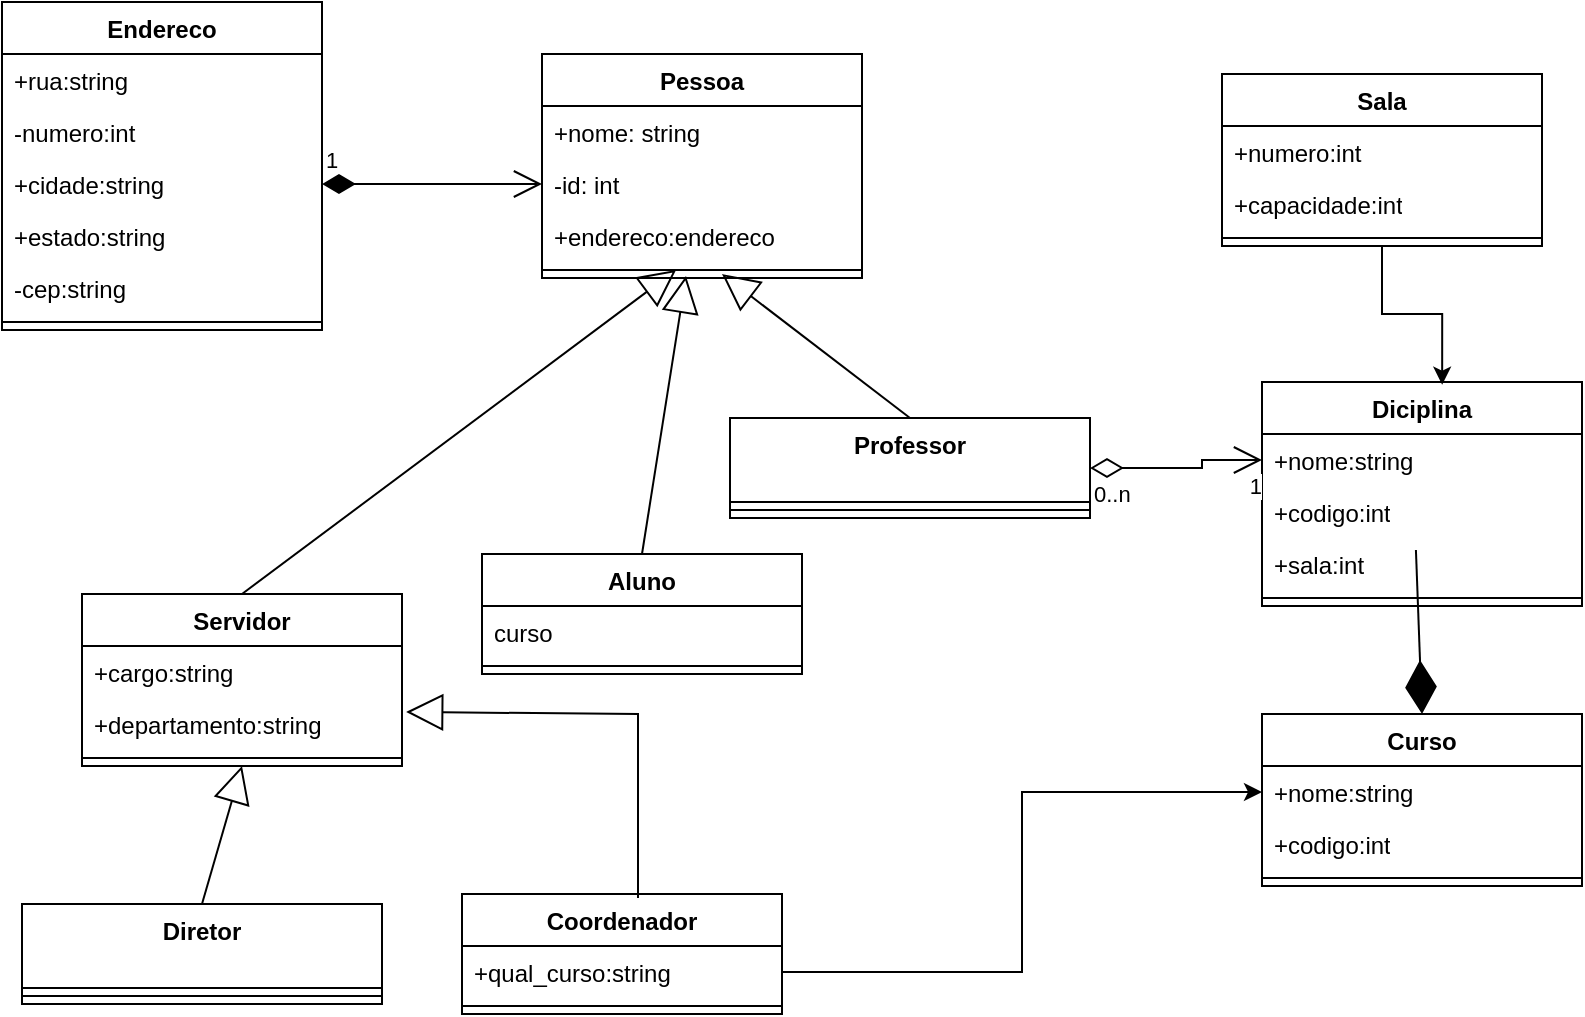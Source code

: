 <mxfile version="24.3.0" type="google">
  <diagram name="Página-1" id="jddgqIQjGdllORYwXeVp">
    <mxGraphModel dx="1781" dy="600" grid="1" gridSize="10" guides="1" tooltips="1" connect="1" arrows="1" fold="1" page="1" pageScale="1" pageWidth="827" pageHeight="1169" math="0" shadow="0">
      <root>
        <mxCell id="0" />
        <mxCell id="1" parent="0" />
        <mxCell id="Rh2QgrxEPTwvA0ktxh3N-1" value="Pessoa" style="swimlane;fontStyle=1;align=center;verticalAlign=top;childLayout=stackLayout;horizontal=1;startSize=26;horizontalStack=0;resizeParent=1;resizeParentMax=0;resizeLast=0;collapsible=1;marginBottom=0;whiteSpace=wrap;html=1;" parent="1" vertex="1">
          <mxGeometry x="230" y="250" width="160" height="112" as="geometry" />
        </mxCell>
        <mxCell id="Rh2QgrxEPTwvA0ktxh3N-2" value="+nome: string" style="text;strokeColor=none;fillColor=none;align=left;verticalAlign=top;spacingLeft=4;spacingRight=4;overflow=hidden;rotatable=0;points=[[0,0.5],[1,0.5]];portConstraint=eastwest;whiteSpace=wrap;html=1;" parent="Rh2QgrxEPTwvA0ktxh3N-1" vertex="1">
          <mxGeometry y="26" width="160" height="26" as="geometry" />
        </mxCell>
        <mxCell id="pG5uc4KAxIted6nF07KH-1" value="-id: int" style="text;strokeColor=none;fillColor=none;align=left;verticalAlign=top;spacingLeft=4;spacingRight=4;overflow=hidden;rotatable=0;points=[[0,0.5],[1,0.5]];portConstraint=eastwest;whiteSpace=wrap;html=1;" parent="Rh2QgrxEPTwvA0ktxh3N-1" vertex="1">
          <mxGeometry y="52" width="160" height="26" as="geometry" />
        </mxCell>
        <mxCell id="pG5uc4KAxIted6nF07KH-2" value="+endereco:endereco" style="text;strokeColor=none;fillColor=none;align=left;verticalAlign=top;spacingLeft=4;spacingRight=4;overflow=hidden;rotatable=0;points=[[0,0.5],[1,0.5]];portConstraint=eastwest;whiteSpace=wrap;html=1;" parent="Rh2QgrxEPTwvA0ktxh3N-1" vertex="1">
          <mxGeometry y="78" width="160" height="26" as="geometry" />
        </mxCell>
        <mxCell id="Rh2QgrxEPTwvA0ktxh3N-3" value="" style="line;strokeWidth=1;fillColor=none;align=left;verticalAlign=middle;spacingTop=-1;spacingLeft=3;spacingRight=3;rotatable=0;labelPosition=right;points=[];portConstraint=eastwest;strokeColor=inherit;" parent="Rh2QgrxEPTwvA0ktxh3N-1" vertex="1">
          <mxGeometry y="104" width="160" height="8" as="geometry" />
        </mxCell>
        <mxCell id="pG5uc4KAxIted6nF07KH-3" value="Endereco" style="swimlane;fontStyle=1;align=center;verticalAlign=top;childLayout=stackLayout;horizontal=1;startSize=26;horizontalStack=0;resizeParent=1;resizeParentMax=0;resizeLast=0;collapsible=1;marginBottom=0;whiteSpace=wrap;html=1;" parent="1" vertex="1">
          <mxGeometry x="-40" y="224" width="160" height="164" as="geometry" />
        </mxCell>
        <mxCell id="pG5uc4KAxIted6nF07KH-4" value="+rua:string" style="text;strokeColor=none;fillColor=none;align=left;verticalAlign=top;spacingLeft=4;spacingRight=4;overflow=hidden;rotatable=0;points=[[0,0.5],[1,0.5]];portConstraint=eastwest;whiteSpace=wrap;html=1;" parent="pG5uc4KAxIted6nF07KH-3" vertex="1">
          <mxGeometry y="26" width="160" height="26" as="geometry" />
        </mxCell>
        <mxCell id="pG5uc4KAxIted6nF07KH-7" value="-numero:int" style="text;strokeColor=none;fillColor=none;align=left;verticalAlign=top;spacingLeft=4;spacingRight=4;overflow=hidden;rotatable=0;points=[[0,0.5],[1,0.5]];portConstraint=eastwest;whiteSpace=wrap;html=1;" parent="pG5uc4KAxIted6nF07KH-3" vertex="1">
          <mxGeometry y="52" width="160" height="26" as="geometry" />
        </mxCell>
        <mxCell id="pG5uc4KAxIted6nF07KH-8" value="+cidade:string" style="text;strokeColor=none;fillColor=none;align=left;verticalAlign=top;spacingLeft=4;spacingRight=4;overflow=hidden;rotatable=0;points=[[0,0.5],[1,0.5]];portConstraint=eastwest;whiteSpace=wrap;html=1;" parent="pG5uc4KAxIted6nF07KH-3" vertex="1">
          <mxGeometry y="78" width="160" height="26" as="geometry" />
        </mxCell>
        <mxCell id="pG5uc4KAxIted6nF07KH-10" value="+estado:string" style="text;strokeColor=none;fillColor=none;align=left;verticalAlign=top;spacingLeft=4;spacingRight=4;overflow=hidden;rotatable=0;points=[[0,0.5],[1,0.5]];portConstraint=eastwest;whiteSpace=wrap;html=1;" parent="pG5uc4KAxIted6nF07KH-3" vertex="1">
          <mxGeometry y="104" width="160" height="26" as="geometry" />
        </mxCell>
        <mxCell id="pG5uc4KAxIted6nF07KH-11" value="-cep:string" style="text;strokeColor=none;fillColor=none;align=left;verticalAlign=top;spacingLeft=4;spacingRight=4;overflow=hidden;rotatable=0;points=[[0,0.5],[1,0.5]];portConstraint=eastwest;whiteSpace=wrap;html=1;" parent="pG5uc4KAxIted6nF07KH-3" vertex="1">
          <mxGeometry y="130" width="160" height="26" as="geometry" />
        </mxCell>
        <mxCell id="pG5uc4KAxIted6nF07KH-5" value="" style="line;strokeWidth=1;fillColor=none;align=left;verticalAlign=middle;spacingTop=-1;spacingLeft=3;spacingRight=3;rotatable=0;labelPosition=right;points=[];portConstraint=eastwest;strokeColor=inherit;" parent="pG5uc4KAxIted6nF07KH-3" vertex="1">
          <mxGeometry y="156" width="160" height="8" as="geometry" />
        </mxCell>
        <mxCell id="pG5uc4KAxIted6nF07KH-12" value="Curso" style="swimlane;fontStyle=1;align=center;verticalAlign=top;childLayout=stackLayout;horizontal=1;startSize=26;horizontalStack=0;resizeParent=1;resizeParentMax=0;resizeLast=0;collapsible=1;marginBottom=0;whiteSpace=wrap;html=1;" parent="1" vertex="1">
          <mxGeometry x="590" y="580" width="160" height="86" as="geometry" />
        </mxCell>
        <mxCell id="pG5uc4KAxIted6nF07KH-13" value="+nome:string" style="text;strokeColor=none;fillColor=none;align=left;verticalAlign=top;spacingLeft=4;spacingRight=4;overflow=hidden;rotatable=0;points=[[0,0.5],[1,0.5]];portConstraint=eastwest;whiteSpace=wrap;html=1;" parent="pG5uc4KAxIted6nF07KH-12" vertex="1">
          <mxGeometry y="26" width="160" height="26" as="geometry" />
        </mxCell>
        <mxCell id="pG5uc4KAxIted6nF07KH-16" value="+codigo:int" style="text;strokeColor=none;fillColor=none;align=left;verticalAlign=top;spacingLeft=4;spacingRight=4;overflow=hidden;rotatable=0;points=[[0,0.5],[1,0.5]];portConstraint=eastwest;whiteSpace=wrap;html=1;" parent="pG5uc4KAxIted6nF07KH-12" vertex="1">
          <mxGeometry y="52" width="160" height="26" as="geometry" />
        </mxCell>
        <mxCell id="pG5uc4KAxIted6nF07KH-14" value="" style="line;strokeWidth=1;fillColor=none;align=left;verticalAlign=middle;spacingTop=-1;spacingLeft=3;spacingRight=3;rotatable=0;labelPosition=right;points=[];portConstraint=eastwest;strokeColor=inherit;" parent="pG5uc4KAxIted6nF07KH-12" vertex="1">
          <mxGeometry y="78" width="160" height="8" as="geometry" />
        </mxCell>
        <mxCell id="pG5uc4KAxIted6nF07KH-17" value="Diciplina" style="swimlane;fontStyle=1;align=center;verticalAlign=top;childLayout=stackLayout;horizontal=1;startSize=26;horizontalStack=0;resizeParent=1;resizeParentMax=0;resizeLast=0;collapsible=1;marginBottom=0;whiteSpace=wrap;html=1;" parent="1" vertex="1">
          <mxGeometry x="590" y="414" width="160" height="112" as="geometry" />
        </mxCell>
        <mxCell id="pG5uc4KAxIted6nF07KH-18" value="+nome:string" style="text;strokeColor=none;fillColor=none;align=left;verticalAlign=top;spacingLeft=4;spacingRight=4;overflow=hidden;rotatable=0;points=[[0,0.5],[1,0.5]];portConstraint=eastwest;whiteSpace=wrap;html=1;" parent="pG5uc4KAxIted6nF07KH-17" vertex="1">
          <mxGeometry y="26" width="160" height="26" as="geometry" />
        </mxCell>
        <mxCell id="pG5uc4KAxIted6nF07KH-21" value="+codigo:int" style="text;strokeColor=none;fillColor=none;align=left;verticalAlign=top;spacingLeft=4;spacingRight=4;overflow=hidden;rotatable=0;points=[[0,0.5],[1,0.5]];portConstraint=eastwest;whiteSpace=wrap;html=1;" parent="pG5uc4KAxIted6nF07KH-17" vertex="1">
          <mxGeometry y="52" width="160" height="26" as="geometry" />
        </mxCell>
        <mxCell id="eVU8YS8MadIGD6Q29Unm-1" value="+sala:int" style="text;strokeColor=none;fillColor=none;align=left;verticalAlign=top;spacingLeft=4;spacingRight=4;overflow=hidden;rotatable=0;points=[[0,0.5],[1,0.5]];portConstraint=eastwest;whiteSpace=wrap;html=1;" vertex="1" parent="pG5uc4KAxIted6nF07KH-17">
          <mxGeometry y="78" width="160" height="26" as="geometry" />
        </mxCell>
        <mxCell id="pG5uc4KAxIted6nF07KH-19" value="" style="line;strokeWidth=1;fillColor=none;align=left;verticalAlign=middle;spacingTop=-1;spacingLeft=3;spacingRight=3;rotatable=0;labelPosition=right;points=[];portConstraint=eastwest;strokeColor=inherit;" parent="pG5uc4KAxIted6nF07KH-17" vertex="1">
          <mxGeometry y="104" width="160" height="8" as="geometry" />
        </mxCell>
        <mxCell id="pG5uc4KAxIted6nF07KH-22" value="Professor" style="swimlane;fontStyle=1;align=center;verticalAlign=top;childLayout=stackLayout;horizontal=1;startSize=42;horizontalStack=0;resizeParent=1;resizeParentMax=0;resizeLast=0;collapsible=1;marginBottom=0;whiteSpace=wrap;html=1;" parent="1" vertex="1">
          <mxGeometry x="324" y="432" width="180" height="50" as="geometry" />
        </mxCell>
        <mxCell id="pG5uc4KAxIted6nF07KH-24" value="" style="line;strokeWidth=1;fillColor=none;align=left;verticalAlign=middle;spacingTop=-1;spacingLeft=3;spacingRight=3;rotatable=0;labelPosition=right;points=[];portConstraint=eastwest;strokeColor=inherit;" parent="pG5uc4KAxIted6nF07KH-22" vertex="1">
          <mxGeometry y="42" width="180" height="8" as="geometry" />
        </mxCell>
        <mxCell id="pG5uc4KAxIted6nF07KH-27" value="Diretor" style="swimlane;fontStyle=1;align=center;verticalAlign=top;childLayout=stackLayout;horizontal=1;startSize=42;horizontalStack=0;resizeParent=1;resizeParentMax=0;resizeLast=0;collapsible=1;marginBottom=0;whiteSpace=wrap;html=1;" parent="1" vertex="1">
          <mxGeometry x="-30" y="675" width="180" height="50" as="geometry" />
        </mxCell>
        <mxCell id="pG5uc4KAxIted6nF07KH-28" value="" style="line;strokeWidth=1;fillColor=none;align=left;verticalAlign=middle;spacingTop=-1;spacingLeft=3;spacingRight=3;rotatable=0;labelPosition=right;points=[];portConstraint=eastwest;strokeColor=inherit;" parent="pG5uc4KAxIted6nF07KH-27" vertex="1">
          <mxGeometry y="42" width="180" height="8" as="geometry" />
        </mxCell>
        <mxCell id="pG5uc4KAxIted6nF07KH-29" value="Aluno" style="swimlane;fontStyle=1;align=center;verticalAlign=top;childLayout=stackLayout;horizontal=1;startSize=26;horizontalStack=0;resizeParent=1;resizeParentMax=0;resizeLast=0;collapsible=1;marginBottom=0;whiteSpace=wrap;html=1;" parent="1" vertex="1">
          <mxGeometry x="200" y="500" width="160" height="60" as="geometry" />
        </mxCell>
        <mxCell id="pG5uc4KAxIted6nF07KH-30" value="curso" style="text;strokeColor=none;fillColor=none;align=left;verticalAlign=top;spacingLeft=4;spacingRight=4;overflow=hidden;rotatable=0;points=[[0,0.5],[1,0.5]];portConstraint=eastwest;whiteSpace=wrap;html=1;" parent="pG5uc4KAxIted6nF07KH-29" vertex="1">
          <mxGeometry y="26" width="160" height="26" as="geometry" />
        </mxCell>
        <mxCell id="pG5uc4KAxIted6nF07KH-31" value="" style="line;strokeWidth=1;fillColor=none;align=left;verticalAlign=middle;spacingTop=-1;spacingLeft=3;spacingRight=3;rotatable=0;labelPosition=right;points=[];portConstraint=eastwest;strokeColor=inherit;" parent="pG5uc4KAxIted6nF07KH-29" vertex="1">
          <mxGeometry y="52" width="160" height="8" as="geometry" />
        </mxCell>
        <mxCell id="pG5uc4KAxIted6nF07KH-48" value="Servidor" style="swimlane;fontStyle=1;align=center;verticalAlign=top;childLayout=stackLayout;horizontal=1;startSize=26;horizontalStack=0;resizeParent=1;resizeParentMax=0;resizeLast=0;collapsible=1;marginBottom=0;whiteSpace=wrap;html=1;" parent="1" vertex="1">
          <mxGeometry y="520" width="160" height="86" as="geometry" />
        </mxCell>
        <mxCell id="pG5uc4KAxIted6nF07KH-49" value="+cargo:string" style="text;strokeColor=none;fillColor=none;align=left;verticalAlign=top;spacingLeft=4;spacingRight=4;overflow=hidden;rotatable=0;points=[[0,0.5],[1,0.5]];portConstraint=eastwest;whiteSpace=wrap;html=1;" parent="pG5uc4KAxIted6nF07KH-48" vertex="1">
          <mxGeometry y="26" width="160" height="26" as="geometry" />
        </mxCell>
        <mxCell id="pG5uc4KAxIted6nF07KH-50" value="+departamento:string" style="text;strokeColor=none;fillColor=none;align=left;verticalAlign=top;spacingLeft=4;spacingRight=4;overflow=hidden;rotatable=0;points=[[0,0.5],[1,0.5]];portConstraint=eastwest;whiteSpace=wrap;html=1;" parent="pG5uc4KAxIted6nF07KH-48" vertex="1">
          <mxGeometry y="52" width="160" height="26" as="geometry" />
        </mxCell>
        <mxCell id="pG5uc4KAxIted6nF07KH-51" value="" style="line;strokeWidth=1;fillColor=none;align=left;verticalAlign=middle;spacingTop=-1;spacingLeft=3;spacingRight=3;rotatable=0;labelPosition=right;points=[];portConstraint=eastwest;strokeColor=inherit;" parent="pG5uc4KAxIted6nF07KH-48" vertex="1">
          <mxGeometry y="78" width="160" height="8" as="geometry" />
        </mxCell>
        <mxCell id="pG5uc4KAxIted6nF07KH-52" value="" style="endArrow=block;endSize=16;endFill=0;html=1;rounded=0;exitX=0.5;exitY=0;exitDx=0;exitDy=0;entryX=0.419;entryY=0.5;entryDx=0;entryDy=0;entryPerimeter=0;" parent="1" source="pG5uc4KAxIted6nF07KH-48" target="Rh2QgrxEPTwvA0ktxh3N-3" edge="1">
          <mxGeometry width="160" relative="1" as="geometry">
            <mxPoint x="330" y="310" as="sourcePoint" />
            <mxPoint x="150" y="420" as="targetPoint" />
          </mxGeometry>
        </mxCell>
        <mxCell id="pG5uc4KAxIted6nF07KH-53" value="" style="endArrow=block;endSize=16;endFill=0;html=1;rounded=0;entryX=0.45;entryY=0.875;entryDx=0;entryDy=0;exitX=0.5;exitY=0;exitDx=0;exitDy=0;entryPerimeter=0;" parent="1" source="pG5uc4KAxIted6nF07KH-29" target="Rh2QgrxEPTwvA0ktxh3N-3" edge="1">
          <mxGeometry width="160" relative="1" as="geometry">
            <mxPoint x="330" y="310" as="sourcePoint" />
            <mxPoint x="490" y="310" as="targetPoint" />
          </mxGeometry>
        </mxCell>
        <mxCell id="pG5uc4KAxIted6nF07KH-60" value="Coordenador" style="swimlane;fontStyle=1;align=center;verticalAlign=top;childLayout=stackLayout;horizontal=1;startSize=26;horizontalStack=0;resizeParent=1;resizeParentMax=0;resizeLast=0;collapsible=1;marginBottom=0;whiteSpace=wrap;html=1;" parent="1" vertex="1">
          <mxGeometry x="190" y="670" width="160" height="60" as="geometry" />
        </mxCell>
        <mxCell id="pG5uc4KAxIted6nF07KH-61" value="+qual_curso:string" style="text;strokeColor=none;fillColor=none;align=left;verticalAlign=top;spacingLeft=4;spacingRight=4;overflow=hidden;rotatable=0;points=[[0,0.5],[1,0.5]];portConstraint=eastwest;whiteSpace=wrap;html=1;" parent="pG5uc4KAxIted6nF07KH-60" vertex="1">
          <mxGeometry y="26" width="160" height="26" as="geometry" />
        </mxCell>
        <mxCell id="pG5uc4KAxIted6nF07KH-63" value="" style="line;strokeWidth=1;fillColor=none;align=left;verticalAlign=middle;spacingTop=-1;spacingLeft=3;spacingRight=3;rotatable=0;labelPosition=right;points=[];portConstraint=eastwest;strokeColor=inherit;" parent="pG5uc4KAxIted6nF07KH-60" vertex="1">
          <mxGeometry y="52" width="160" height="8" as="geometry" />
        </mxCell>
        <mxCell id="pG5uc4KAxIted6nF07KH-64" value="1" style="endArrow=open;html=1;endSize=12;startArrow=diamondThin;startSize=14;startFill=1;edgeStyle=orthogonalEdgeStyle;align=left;verticalAlign=bottom;rounded=0;exitX=1;exitY=0.5;exitDx=0;exitDy=0;entryX=0;entryY=0.5;entryDx=0;entryDy=0;" parent="1" source="pG5uc4KAxIted6nF07KH-8" target="pG5uc4KAxIted6nF07KH-1" edge="1">
          <mxGeometry x="-1" y="3" relative="1" as="geometry">
            <mxPoint x="330" y="340" as="sourcePoint" />
            <mxPoint x="180" y="220" as="targetPoint" />
            <Array as="points">
              <mxPoint x="220" y="315" />
              <mxPoint x="220" y="315" />
            </Array>
          </mxGeometry>
        </mxCell>
        <mxCell id="pG5uc4KAxIted6nF07KH-67" value="" style="endArrow=block;endSize=16;endFill=0;html=1;rounded=0;exitX=0.5;exitY=0;exitDx=0;exitDy=0;" parent="1" source="pG5uc4KAxIted6nF07KH-22" edge="1">
          <mxGeometry width="160" relative="1" as="geometry">
            <mxPoint x="418" y="469" as="sourcePoint" />
            <mxPoint x="320" y="360" as="targetPoint" />
          </mxGeometry>
        </mxCell>
        <mxCell id="pG5uc4KAxIted6nF07KH-69" value="" style="endArrow=block;endSize=16;endFill=0;html=1;rounded=0;entryX=1.013;entryY=0.269;entryDx=0;entryDy=0;exitX=0.55;exitY=0.033;exitDx=0;exitDy=0;exitPerimeter=0;entryPerimeter=0;" parent="1" source="pG5uc4KAxIted6nF07KH-60" target="pG5uc4KAxIted6nF07KH-50" edge="1">
          <mxGeometry width="160" relative="1" as="geometry">
            <mxPoint x="270" y="560" as="sourcePoint" />
            <mxPoint x="132" y="441" as="targetPoint" />
            <Array as="points">
              <mxPoint x="278" y="580" />
            </Array>
          </mxGeometry>
        </mxCell>
        <mxCell id="pG5uc4KAxIted6nF07KH-70" value="" style="endArrow=block;endSize=16;endFill=0;html=1;rounded=0;entryX=0.5;entryY=1;entryDx=0;entryDy=0;exitX=0.5;exitY=0;exitDx=0;exitDy=0;" parent="1" source="pG5uc4KAxIted6nF07KH-27" target="pG5uc4KAxIted6nF07KH-48" edge="1">
          <mxGeometry width="160" relative="1" as="geometry">
            <mxPoint x="280" y="570" as="sourcePoint" />
            <mxPoint x="142" y="451" as="targetPoint" />
          </mxGeometry>
        </mxCell>
        <mxCell id="pG5uc4KAxIted6nF07KH-73" value="" style="endArrow=open;html=1;endSize=12;startArrow=diamondThin;startSize=14;startFill=0;edgeStyle=orthogonalEdgeStyle;rounded=0;exitX=1;exitY=0.5;exitDx=0;exitDy=0;entryX=0;entryY=0.5;entryDx=0;entryDy=0;" parent="1" source="pG5uc4KAxIted6nF07KH-22" target="pG5uc4KAxIted6nF07KH-18" edge="1">
          <mxGeometry relative="1" as="geometry">
            <mxPoint x="330" y="400" as="sourcePoint" />
            <mxPoint x="490" y="400" as="targetPoint" />
            <Array as="points">
              <mxPoint x="560" y="457" />
              <mxPoint x="560" y="453" />
            </Array>
          </mxGeometry>
        </mxCell>
        <mxCell id="pG5uc4KAxIted6nF07KH-74" value="0..n" style="edgeLabel;resizable=0;html=1;align=left;verticalAlign=top;" parent="pG5uc4KAxIted6nF07KH-73" connectable="0" vertex="1">
          <mxGeometry x="-1" relative="1" as="geometry" />
        </mxCell>
        <mxCell id="pG5uc4KAxIted6nF07KH-75" value="1" style="edgeLabel;resizable=0;html=1;align=right;verticalAlign=top;" parent="pG5uc4KAxIted6nF07KH-73" connectable="0" vertex="1">
          <mxGeometry x="1" relative="1" as="geometry" />
        </mxCell>
        <mxCell id="pG5uc4KAxIted6nF07KH-76" value="" style="endArrow=diamondThin;endFill=1;endSize=24;html=1;rounded=0;entryX=0.5;entryY=0;entryDx=0;entryDy=0;exitX=0.481;exitY=1.231;exitDx=0;exitDy=0;exitPerimeter=0;" parent="1" source="pG5uc4KAxIted6nF07KH-21" target="pG5uc4KAxIted6nF07KH-12" edge="1">
          <mxGeometry width="160" relative="1" as="geometry">
            <mxPoint x="330" y="400" as="sourcePoint" />
            <mxPoint x="490" y="400" as="targetPoint" />
          </mxGeometry>
        </mxCell>
        <mxCell id="pG5uc4KAxIted6nF07KH-83" style="edgeStyle=orthogonalEdgeStyle;rounded=0;orthogonalLoop=1;jettySize=auto;html=1;entryX=0.563;entryY=0.012;entryDx=0;entryDy=0;entryPerimeter=0;" parent="1" source="pG5uc4KAxIted6nF07KH-77" target="pG5uc4KAxIted6nF07KH-17" edge="1">
          <mxGeometry relative="1" as="geometry">
            <mxPoint x="680" y="500" as="targetPoint" />
          </mxGeometry>
        </mxCell>
        <mxCell id="pG5uc4KAxIted6nF07KH-77" value="Sala" style="swimlane;fontStyle=1;align=center;verticalAlign=top;childLayout=stackLayout;horizontal=1;startSize=26;horizontalStack=0;resizeParent=1;resizeParentMax=0;resizeLast=0;collapsible=1;marginBottom=0;whiteSpace=wrap;html=1;" parent="1" vertex="1">
          <mxGeometry x="570" y="260" width="160" height="86" as="geometry" />
        </mxCell>
        <mxCell id="pG5uc4KAxIted6nF07KH-78" value="+numero:int" style="text;strokeColor=none;fillColor=none;align=left;verticalAlign=top;spacingLeft=4;spacingRight=4;overflow=hidden;rotatable=0;points=[[0,0.5],[1,0.5]];portConstraint=eastwest;whiteSpace=wrap;html=1;" parent="pG5uc4KAxIted6nF07KH-77" vertex="1">
          <mxGeometry y="26" width="160" height="26" as="geometry" />
        </mxCell>
        <mxCell id="pG5uc4KAxIted6nF07KH-81" value="+capacidade:int" style="text;strokeColor=none;fillColor=none;align=left;verticalAlign=top;spacingLeft=4;spacingRight=4;overflow=hidden;rotatable=0;points=[[0,0.5],[1,0.5]];portConstraint=eastwest;whiteSpace=wrap;html=1;" parent="pG5uc4KAxIted6nF07KH-77" vertex="1">
          <mxGeometry y="52" width="160" height="26" as="geometry" />
        </mxCell>
        <mxCell id="pG5uc4KAxIted6nF07KH-79" value="" style="line;strokeWidth=1;fillColor=none;align=left;verticalAlign=middle;spacingTop=-1;spacingLeft=3;spacingRight=3;rotatable=0;labelPosition=right;points=[];portConstraint=eastwest;strokeColor=inherit;" parent="pG5uc4KAxIted6nF07KH-77" vertex="1">
          <mxGeometry y="78" width="160" height="8" as="geometry" />
        </mxCell>
        <mxCell id="pG5uc4KAxIted6nF07KH-85" style="edgeStyle=orthogonalEdgeStyle;rounded=0;orthogonalLoop=1;jettySize=auto;html=1;entryX=0;entryY=0.5;entryDx=0;entryDy=0;" parent="1" source="pG5uc4KAxIted6nF07KH-61" target="pG5uc4KAxIted6nF07KH-13" edge="1">
          <mxGeometry relative="1" as="geometry" />
        </mxCell>
      </root>
    </mxGraphModel>
  </diagram>
</mxfile>

